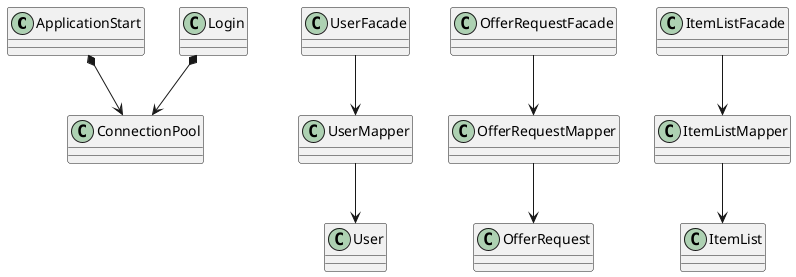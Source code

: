 @startuml
'https://plantuml.com/class-diagram
class ApplicationStart
class ConnectionPool
class Login

ApplicationStart *--> ConnectionPool
Login *--> ConnectionPool

class User
class UserMapper
class UserFacade

class OfferRequest
class OfferRequestMapper
class OfferRequestFacade

class ItemList
class ItemListMapper
class ItemListFacade

UserFacade --> UserMapper
UserMapper --> User

OfferRequestFacade --> OfferRequestMapper
OfferRequestMapper --> OfferRequest

ItemListFacade --> ItemListMapper
ItemListMapper --> ItemList

@enduml

